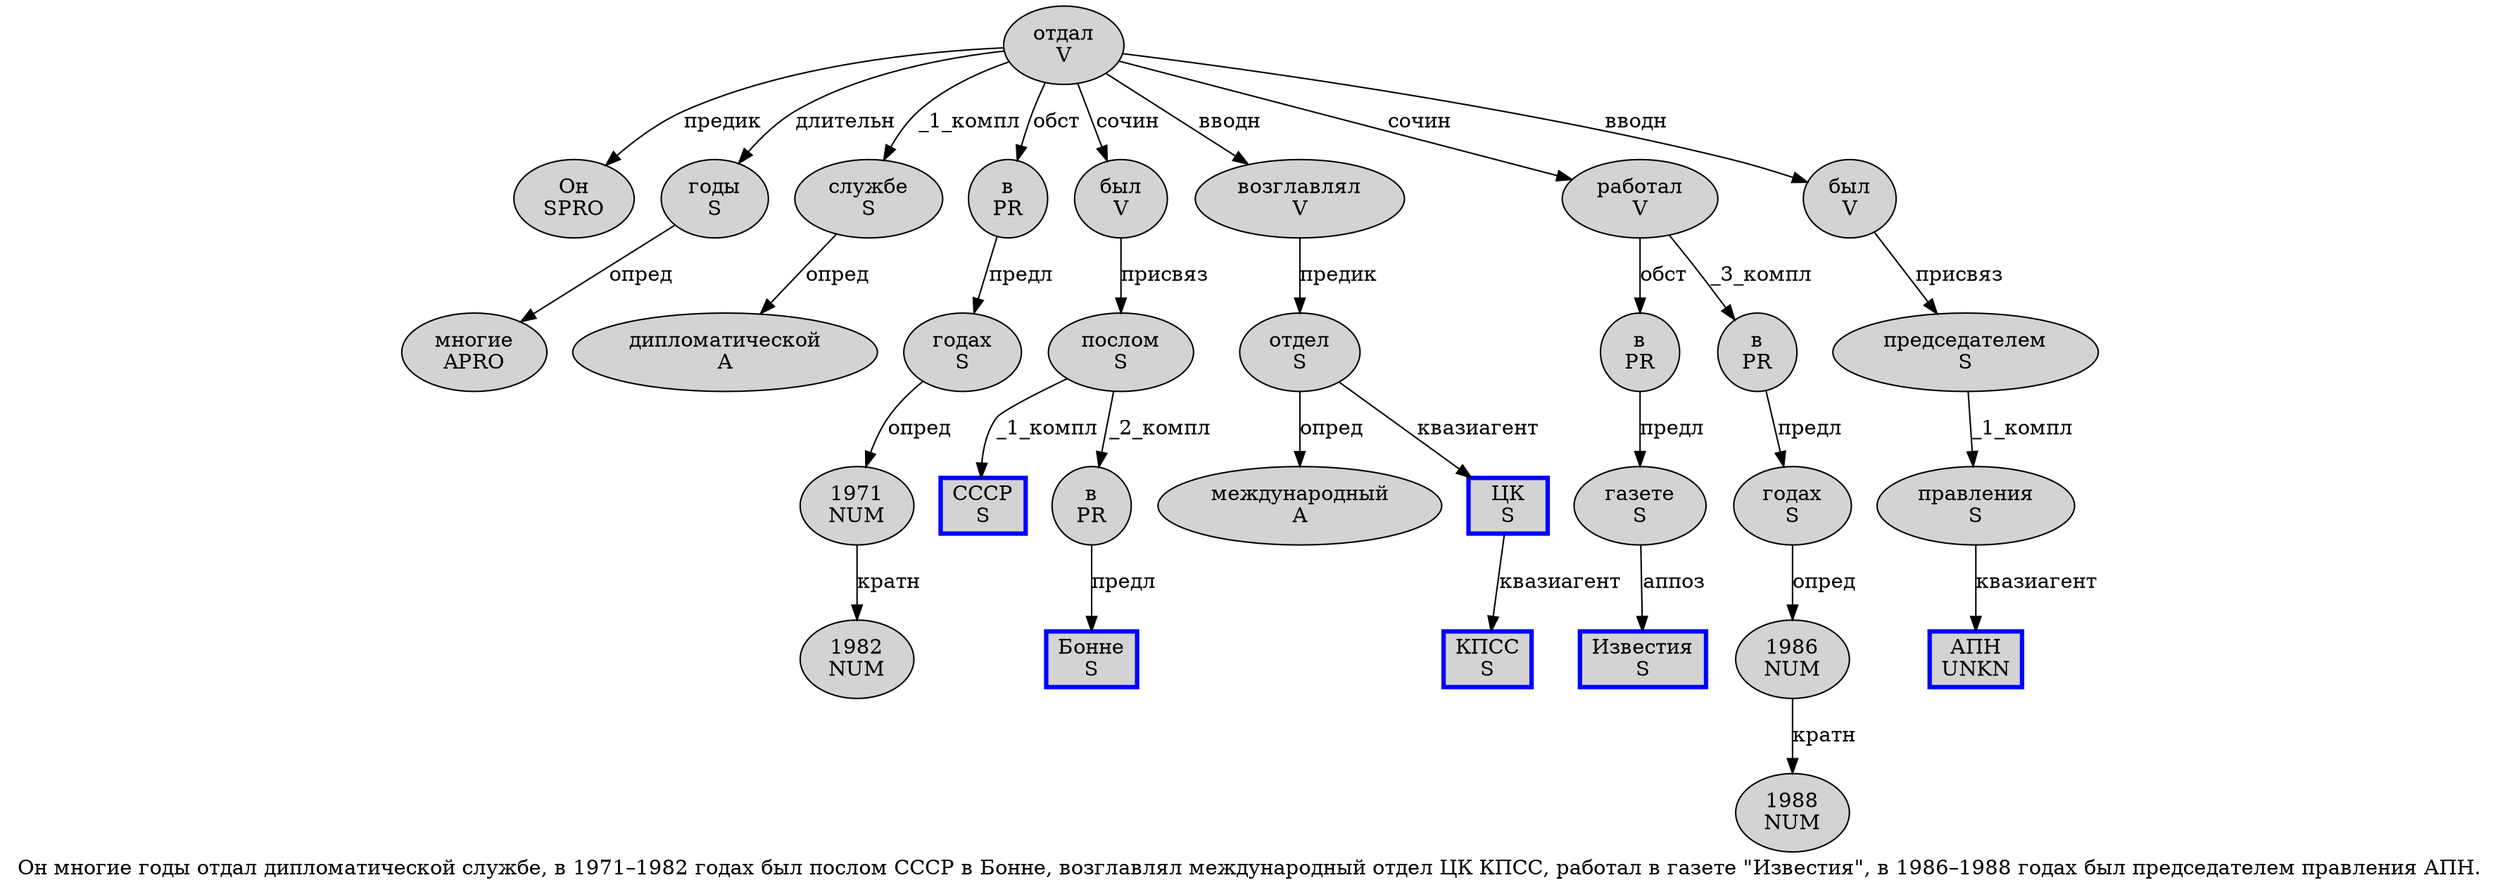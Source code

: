 digraph SENTENCE_438 {
	graph [label="Он многие годы отдал дипломатической службе, в 1971–1982 годах был послом СССР в Бонне, возглавлял международный отдел ЦК КПСС, работал в газете \"Известия\", в 1986–1988 годах был председателем правления АПН."]
	node [style=filled]
		0 [label="Он
SPRO" color="" fillcolor=lightgray penwidth=1 shape=ellipse]
		1 [label="многие
APRO" color="" fillcolor=lightgray penwidth=1 shape=ellipse]
		2 [label="годы
S" color="" fillcolor=lightgray penwidth=1 shape=ellipse]
		3 [label="отдал
V" color="" fillcolor=lightgray penwidth=1 shape=ellipse]
		4 [label="дипломатической
A" color="" fillcolor=lightgray penwidth=1 shape=ellipse]
		5 [label="службе
S" color="" fillcolor=lightgray penwidth=1 shape=ellipse]
		7 [label="в
PR" color="" fillcolor=lightgray penwidth=1 shape=ellipse]
		8 [label="1971
NUM" color="" fillcolor=lightgray penwidth=1 shape=ellipse]
		10 [label="1982
NUM" color="" fillcolor=lightgray penwidth=1 shape=ellipse]
		11 [label="годах
S" color="" fillcolor=lightgray penwidth=1 shape=ellipse]
		12 [label="был
V" color="" fillcolor=lightgray penwidth=1 shape=ellipse]
		13 [label="послом
S" color="" fillcolor=lightgray penwidth=1 shape=ellipse]
		14 [label="СССР
S" color=blue fillcolor=lightgray penwidth=3 shape=box]
		15 [label="в
PR" color="" fillcolor=lightgray penwidth=1 shape=ellipse]
		16 [label="Бонне
S" color=blue fillcolor=lightgray penwidth=3 shape=box]
		18 [label="возглавлял
V" color="" fillcolor=lightgray penwidth=1 shape=ellipse]
		19 [label="международный
A" color="" fillcolor=lightgray penwidth=1 shape=ellipse]
		20 [label="отдел
S" color="" fillcolor=lightgray penwidth=1 shape=ellipse]
		21 [label="ЦК
S" color=blue fillcolor=lightgray penwidth=3 shape=box]
		22 [label="КПСС
S" color=blue fillcolor=lightgray penwidth=3 shape=box]
		24 [label="работал
V" color="" fillcolor=lightgray penwidth=1 shape=ellipse]
		25 [label="в
PR" color="" fillcolor=lightgray penwidth=1 shape=ellipse]
		26 [label="газете
S" color="" fillcolor=lightgray penwidth=1 shape=ellipse]
		28 [label="Известия
S" color=blue fillcolor=lightgray penwidth=3 shape=box]
		31 [label="в
PR" color="" fillcolor=lightgray penwidth=1 shape=ellipse]
		32 [label="1986
NUM" color="" fillcolor=lightgray penwidth=1 shape=ellipse]
		34 [label="1988
NUM" color="" fillcolor=lightgray penwidth=1 shape=ellipse]
		35 [label="годах
S" color="" fillcolor=lightgray penwidth=1 shape=ellipse]
		36 [label="был
V" color="" fillcolor=lightgray penwidth=1 shape=ellipse]
		37 [label="председателем
S" color="" fillcolor=lightgray penwidth=1 shape=ellipse]
		38 [label="правления
S" color="" fillcolor=lightgray penwidth=1 shape=ellipse]
		39 [label="АПН
UNKN" color=blue fillcolor=lightgray penwidth=3 shape=box]
			13 -> 14 [label="_1_компл"]
			13 -> 15 [label="_2_компл"]
			7 -> 11 [label="предл"]
			2 -> 1 [label="опред"]
			24 -> 25 [label="обст"]
			24 -> 31 [label="_3_компл"]
			26 -> 28 [label="аппоз"]
			35 -> 32 [label="опред"]
			8 -> 10 [label="кратн"]
			32 -> 34 [label="кратн"]
			12 -> 13 [label="присвяз"]
			21 -> 22 [label="квазиагент"]
			20 -> 19 [label="опред"]
			20 -> 21 [label="квазиагент"]
			5 -> 4 [label="опред"]
			31 -> 35 [label="предл"]
			37 -> 38 [label="_1_компл"]
			11 -> 8 [label="опред"]
			3 -> 0 [label="предик"]
			3 -> 2 [label="длительн"]
			3 -> 5 [label="_1_компл"]
			3 -> 7 [label="обст"]
			3 -> 12 [label="сочин"]
			3 -> 18 [label="вводн"]
			3 -> 24 [label="сочин"]
			3 -> 36 [label="вводн"]
			15 -> 16 [label="предл"]
			36 -> 37 [label="присвяз"]
			25 -> 26 [label="предл"]
			38 -> 39 [label="квазиагент"]
			18 -> 20 [label="предик"]
}